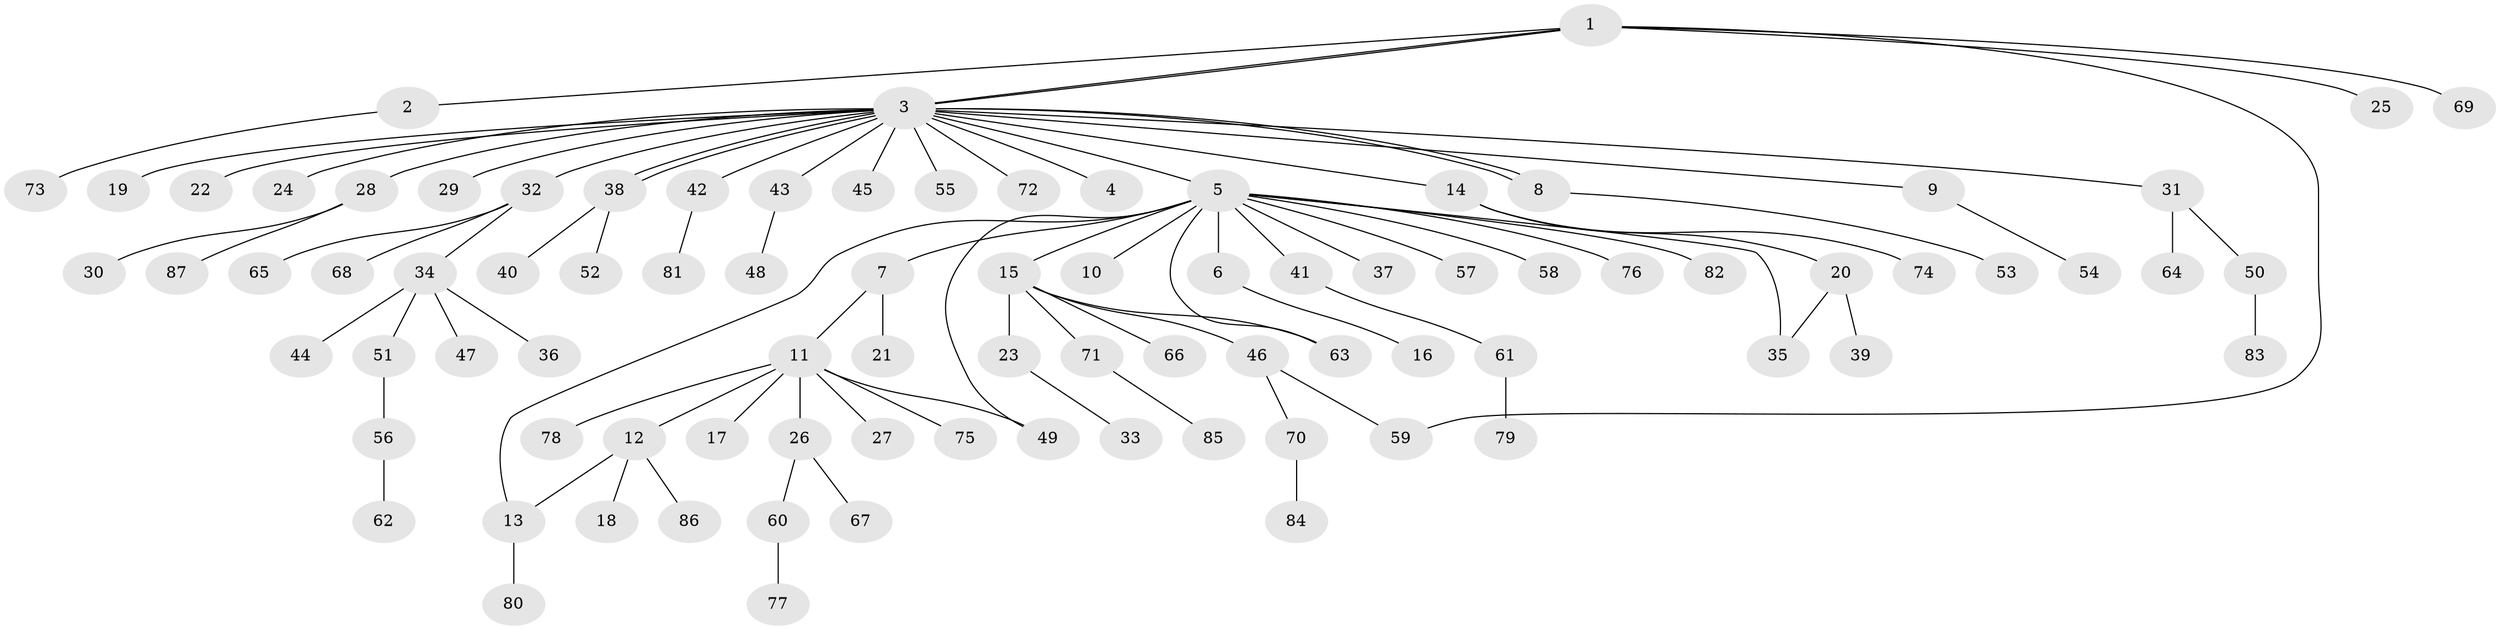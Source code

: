 // coarse degree distribution, {4: 0.043478260869565216, 1: 0.5217391304347826, 12: 0.021739130434782608, 14: 0.021739130434782608, 2: 0.30434782608695654, 3: 0.06521739130434782, 5: 0.021739130434782608}
// Generated by graph-tools (version 1.1) at 2025/50/03/04/25 22:50:45]
// undirected, 87 vertices, 94 edges
graph export_dot {
  node [color=gray90,style=filled];
  1;
  2;
  3;
  4;
  5;
  6;
  7;
  8;
  9;
  10;
  11;
  12;
  13;
  14;
  15;
  16;
  17;
  18;
  19;
  20;
  21;
  22;
  23;
  24;
  25;
  26;
  27;
  28;
  29;
  30;
  31;
  32;
  33;
  34;
  35;
  36;
  37;
  38;
  39;
  40;
  41;
  42;
  43;
  44;
  45;
  46;
  47;
  48;
  49;
  50;
  51;
  52;
  53;
  54;
  55;
  56;
  57;
  58;
  59;
  60;
  61;
  62;
  63;
  64;
  65;
  66;
  67;
  68;
  69;
  70;
  71;
  72;
  73;
  74;
  75;
  76;
  77;
  78;
  79;
  80;
  81;
  82;
  83;
  84;
  85;
  86;
  87;
  1 -- 2;
  1 -- 3;
  1 -- 3;
  1 -- 25;
  1 -- 59;
  1 -- 69;
  2 -- 73;
  3 -- 4;
  3 -- 5;
  3 -- 8;
  3 -- 8;
  3 -- 9;
  3 -- 14;
  3 -- 19;
  3 -- 22;
  3 -- 24;
  3 -- 28;
  3 -- 29;
  3 -- 31;
  3 -- 32;
  3 -- 38;
  3 -- 38;
  3 -- 42;
  3 -- 43;
  3 -- 45;
  3 -- 55;
  3 -- 72;
  5 -- 6;
  5 -- 7;
  5 -- 10;
  5 -- 13;
  5 -- 15;
  5 -- 35;
  5 -- 37;
  5 -- 41;
  5 -- 49;
  5 -- 57;
  5 -- 58;
  5 -- 63;
  5 -- 76;
  5 -- 82;
  6 -- 16;
  7 -- 11;
  7 -- 21;
  8 -- 53;
  9 -- 54;
  11 -- 12;
  11 -- 17;
  11 -- 26;
  11 -- 27;
  11 -- 49;
  11 -- 75;
  11 -- 78;
  12 -- 13;
  12 -- 18;
  12 -- 86;
  13 -- 80;
  14 -- 20;
  14 -- 74;
  15 -- 23;
  15 -- 46;
  15 -- 63;
  15 -- 66;
  15 -- 71;
  20 -- 35;
  20 -- 39;
  23 -- 33;
  26 -- 60;
  26 -- 67;
  28 -- 30;
  28 -- 87;
  31 -- 50;
  31 -- 64;
  32 -- 34;
  32 -- 65;
  32 -- 68;
  34 -- 36;
  34 -- 44;
  34 -- 47;
  34 -- 51;
  38 -- 40;
  38 -- 52;
  41 -- 61;
  42 -- 81;
  43 -- 48;
  46 -- 59;
  46 -- 70;
  50 -- 83;
  51 -- 56;
  56 -- 62;
  60 -- 77;
  61 -- 79;
  70 -- 84;
  71 -- 85;
}
